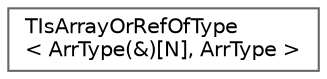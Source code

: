 digraph "Graphical Class Hierarchy"
{
 // INTERACTIVE_SVG=YES
 // LATEX_PDF_SIZE
  bgcolor="transparent";
  edge [fontname=Helvetica,fontsize=10,labelfontname=Helvetica,labelfontsize=10];
  node [fontname=Helvetica,fontsize=10,shape=box,height=0.2,width=0.4];
  rankdir="LR";
  Node0 [id="Node000000",label="TIsArrayOrRefOfType\l\< ArrType(&)[N], ArrType \>",height=0.2,width=0.4,color="grey40", fillcolor="white", style="filled",URL="$d0/d26/structTIsArrayOrRefOfType_3_01ArrType_07_6_08_0fN_0e_00_01ArrType_01_4.html",tooltip=" "];
}
